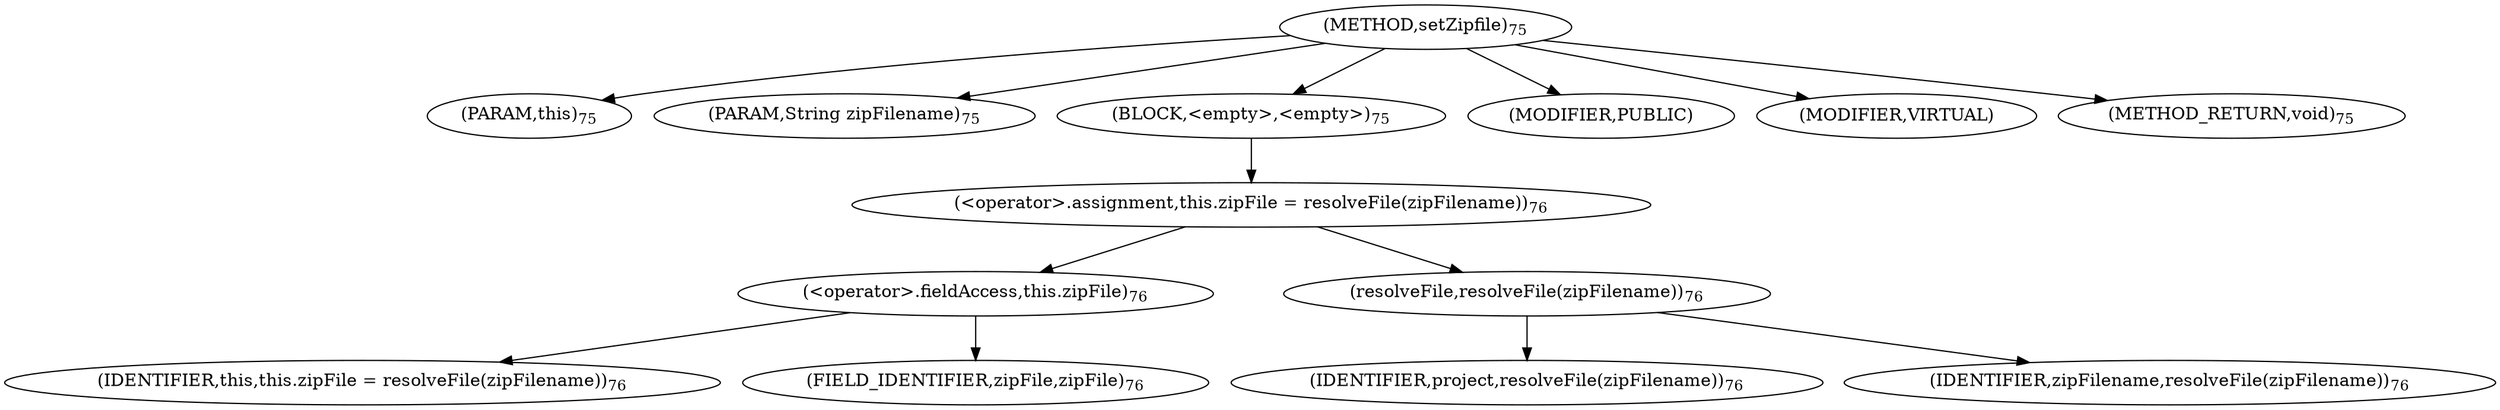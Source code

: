digraph "setZipfile" {  
"25" [label = <(METHOD,setZipfile)<SUB>75</SUB>> ]
"26" [label = <(PARAM,this)<SUB>75</SUB>> ]
"27" [label = <(PARAM,String zipFilename)<SUB>75</SUB>> ]
"28" [label = <(BLOCK,&lt;empty&gt;,&lt;empty&gt;)<SUB>75</SUB>> ]
"29" [label = <(&lt;operator&gt;.assignment,this.zipFile = resolveFile(zipFilename))<SUB>76</SUB>> ]
"30" [label = <(&lt;operator&gt;.fieldAccess,this.zipFile)<SUB>76</SUB>> ]
"31" [label = <(IDENTIFIER,this,this.zipFile = resolveFile(zipFilename))<SUB>76</SUB>> ]
"32" [label = <(FIELD_IDENTIFIER,zipFile,zipFile)<SUB>76</SUB>> ]
"33" [label = <(resolveFile,resolveFile(zipFilename))<SUB>76</SUB>> ]
"34" [label = <(IDENTIFIER,project,resolveFile(zipFilename))<SUB>76</SUB>> ]
"35" [label = <(IDENTIFIER,zipFilename,resolveFile(zipFilename))<SUB>76</SUB>> ]
"36" [label = <(MODIFIER,PUBLIC)> ]
"37" [label = <(MODIFIER,VIRTUAL)> ]
"38" [label = <(METHOD_RETURN,void)<SUB>75</SUB>> ]
  "25" -> "26" 
  "25" -> "27" 
  "25" -> "28" 
  "25" -> "36" 
  "25" -> "37" 
  "25" -> "38" 
  "28" -> "29" 
  "29" -> "30" 
  "29" -> "33" 
  "30" -> "31" 
  "30" -> "32" 
  "33" -> "34" 
  "33" -> "35" 
}
